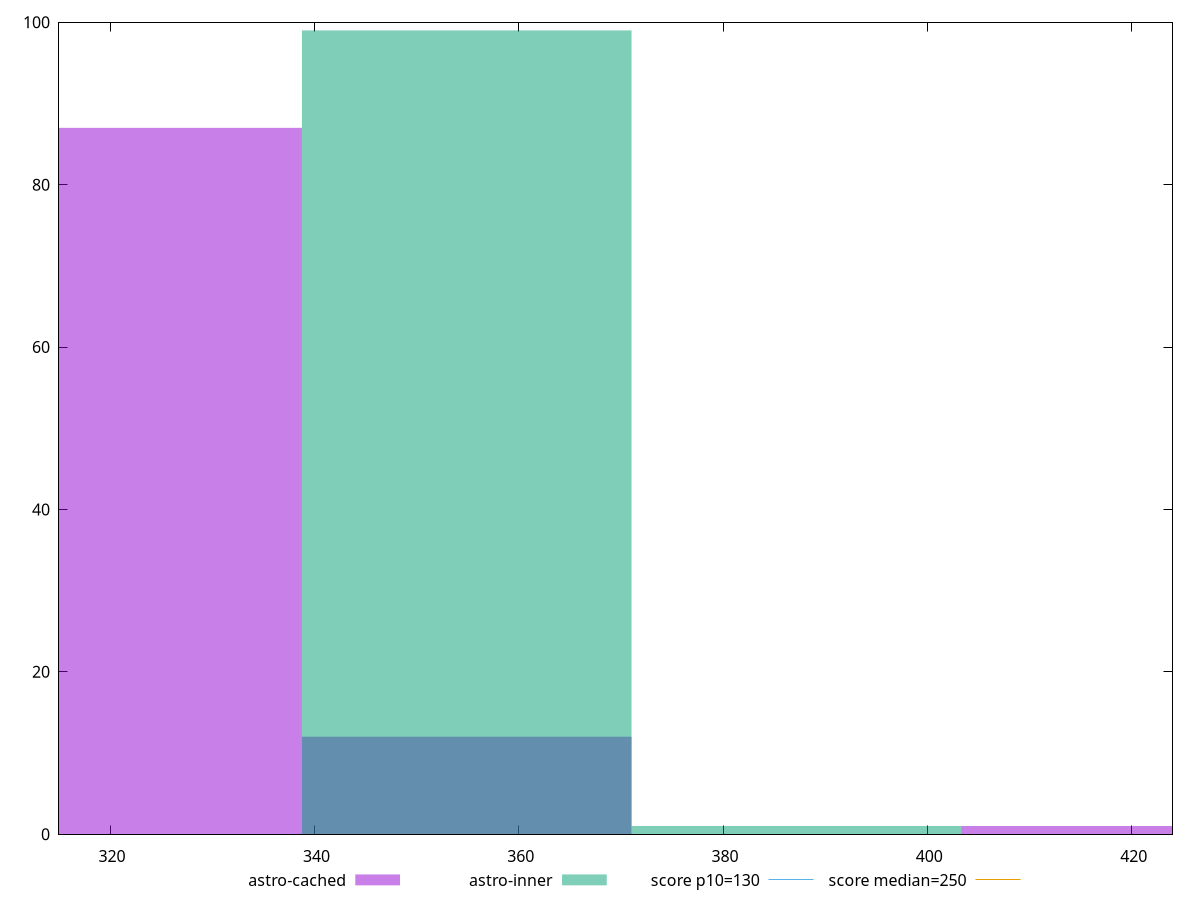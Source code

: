 reset

$astroCached <<EOF
322.64835039864715 87
354.91318543851185 12
419.4428555182413 1
EOF

$astroInner <<EOF
354.91318543851185 99
387.17802047837654 1
EOF

set key outside below
set boxwidth 32.264835039864714
set xrange [315:424]
set yrange [0:100]
set trange [0:100]
set style fill transparent solid 0.5 noborder

set parametric
set terminal svg size 640, 500 enhanced background rgb 'white'
set output "reports/report_00033_2021-03-01T14-23-16.841Z/max-potential-fid/comparison/histogram/1_vs_2.svg"

plot $astroCached title "astro-cached" with boxes, \
     $astroInner title "astro-inner" with boxes, \
     130,t title "score p10=130", \
     250,t title "score median=250"

reset
